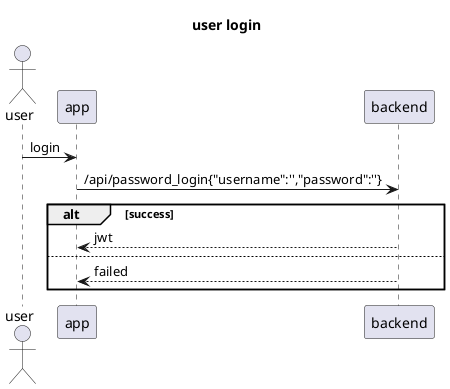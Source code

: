 @startuml
title user login
actor user
user -> app: login
app->backend: /api/password_login{"username":'',"password":''}
alt success
backend --> app: jwt
else
backend --> app: failed
end

@enduml